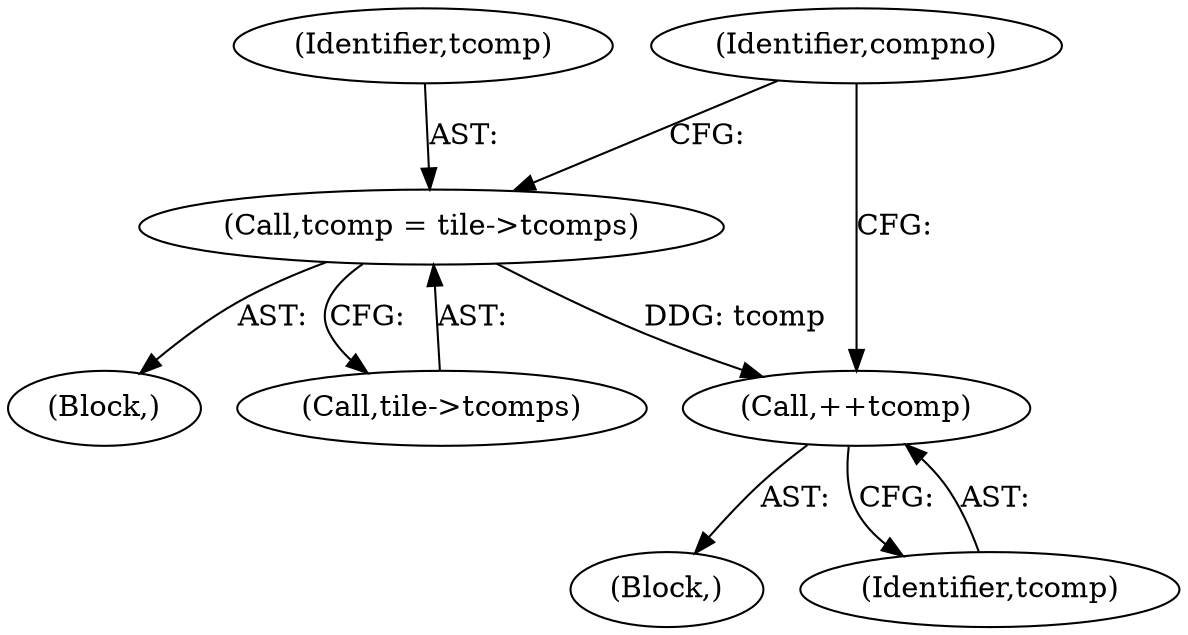 digraph "0_jasper_dee11ec440d7908d1daf69f40a3324b27cf213ba@pointer" {
"1000152" [label="(Call,++tcomp)"];
"1000139" [label="(Call,tcomp = tile->tcomps)"];
"1000135" [label="(Block,)"];
"1000140" [label="(Identifier,tcomp)"];
"1000145" [label="(Identifier,compno)"];
"1000149" [label="(Block,)"];
"1000141" [label="(Call,tile->tcomps)"];
"1000152" [label="(Call,++tcomp)"];
"1000139" [label="(Call,tcomp = tile->tcomps)"];
"1000153" [label="(Identifier,tcomp)"];
"1000152" -> "1000149"  [label="AST: "];
"1000152" -> "1000153"  [label="CFG: "];
"1000153" -> "1000152"  [label="AST: "];
"1000145" -> "1000152"  [label="CFG: "];
"1000139" -> "1000152"  [label="DDG: tcomp"];
"1000139" -> "1000135"  [label="AST: "];
"1000139" -> "1000141"  [label="CFG: "];
"1000140" -> "1000139"  [label="AST: "];
"1000141" -> "1000139"  [label="AST: "];
"1000145" -> "1000139"  [label="CFG: "];
}
